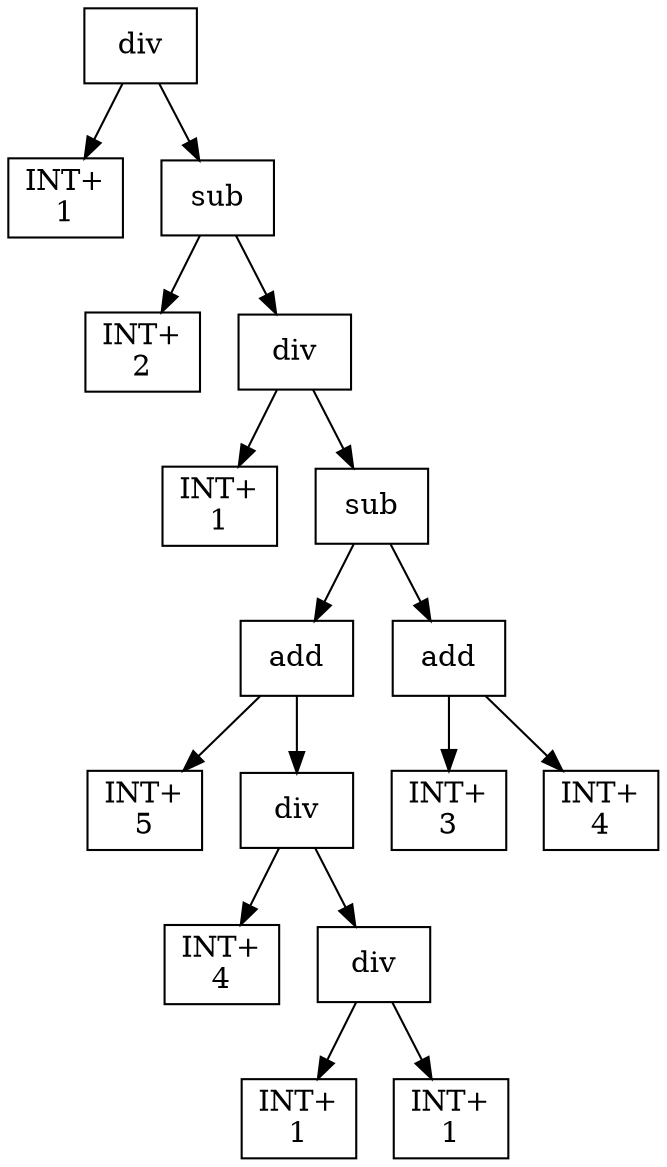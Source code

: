 digraph expr {
  node [shape=box];
  n1 [label="div"];
  n2 [label="INT+\n1"];
  n3 [label="sub"];
  n4 [label="INT+\n2"];
  n5 [label="div"];
  n6 [label="INT+\n1"];
  n7 [label="sub"];
  n8 [label="add"];
  n9 [label="INT+\n5"];
  n10 [label="div"];
  n11 [label="INT+\n4"];
  n12 [label="div"];
  n13 [label="INT+\n1"];
  n14 [label="INT+\n1"];
  n12 -> n13;
  n12 -> n14;
  n10 -> n11;
  n10 -> n12;
  n8 -> n9;
  n8 -> n10;
  n15 [label="add"];
  n16 [label="INT+\n3"];
  n17 [label="INT+\n4"];
  n15 -> n16;
  n15 -> n17;
  n7 -> n8;
  n7 -> n15;
  n5 -> n6;
  n5 -> n7;
  n3 -> n4;
  n3 -> n5;
  n1 -> n2;
  n1 -> n3;
}